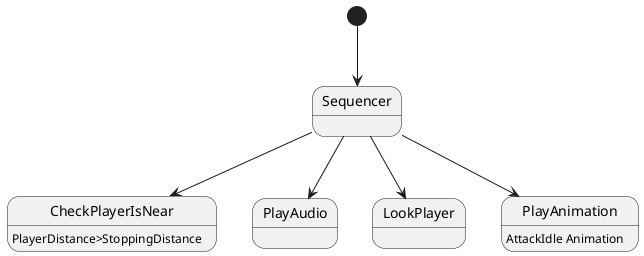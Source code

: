 @startuml

[*]-->Sequencer
Sequencer-->CheckPlayerIsNear
CheckPlayerIsNear : PlayerDistance>StoppingDistance
Sequencer-->PlayAudio
Sequencer-->LookPlayer
Sequencer-->PlayAnimation
PlayAnimation : AttackIdle Animation

@enduml